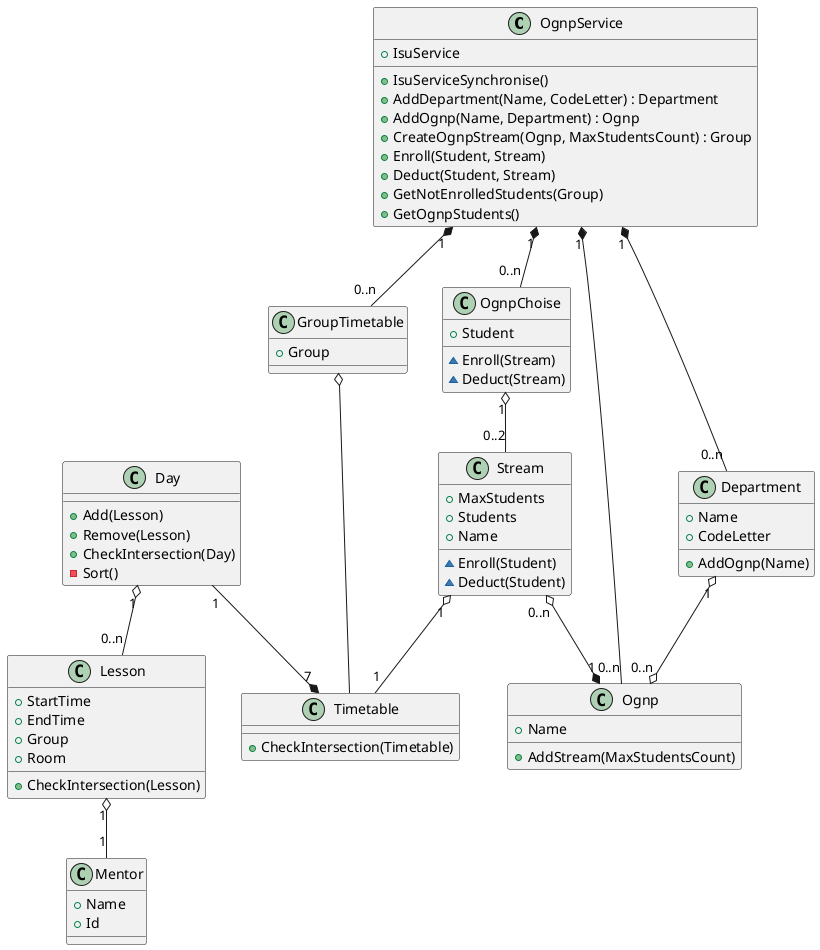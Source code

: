 @startuml

class OgnpService{
    {field} +IsuService
    
    {method} +IsuServiceSynchronise()
    {method} +AddDepartment(Name, CodeLetter) : Department
    {method} +AddOgnp(Name, Department) : Ognp
    {method} +CreateOgnpStream(Ognp, MaxStudentsCount) : Group
    {method} +Enroll(Student, Stream)
    {method} +Deduct(Student, Stream)
    {method} +GetNotEnrolledStudents(Group)
    {method} +GetOgnpStudents()
}

class OgnpChoise{
    {field} +Student

    {method} ~Enroll(Stream)
    {method} ~Deduct(Stream)
}

class GroupTimetable{
    {field} +Group
}

class Stream{
    {field} +MaxStudents
    {field} +Students
    {field} +Name
    
    {method} ~Enroll(Student)
    {method} ~Deduct(Student)
}

class Ognp{
    {field} +Name
     
    {method} +AddStream(MaxStudentsCount)
}

class Department{
    {field} +Name
    {field} +CodeLetter
    {method} +AddOgnp(Name)
}

class Day{
    {method} +Add(Lesson)
    {method} +Remove(Lesson) 
    {method} +CheckIntersection(Day)
    {method} -Sort()
}

class Lesson{
    {field} +StartTime
    {field} +EndTime
    {field} +Group
    {field} +Room

    {method} +CheckIntersection(Lesson)
}

class Timetable{
    {method} +CheckIntersection(Timetable)
}

class Mentor{
    {field} +Name
    {field} +Id
}

OgnpService "1" *-- "0..n" Ognp
OgnpService "1" *-- "0..n" Department
OgnpService "1" *-- "0..n" OgnpChoise
OgnpService "1" *-- "0..n" GroupTimetable

Stream "0..n" o--* "1" Ognp
Stream "1" o-- "1" Timetable
OgnpChoise "1" o-- "0..2" Stream
Day  "1" --* "7" Timetable
Department "1" o--o "0..n" Ognp
Day "1" o-- "0..n" Lesson
GroupTimetable o-- Timetable
Lesson "1" o-- "1" Mentor
@enduml
